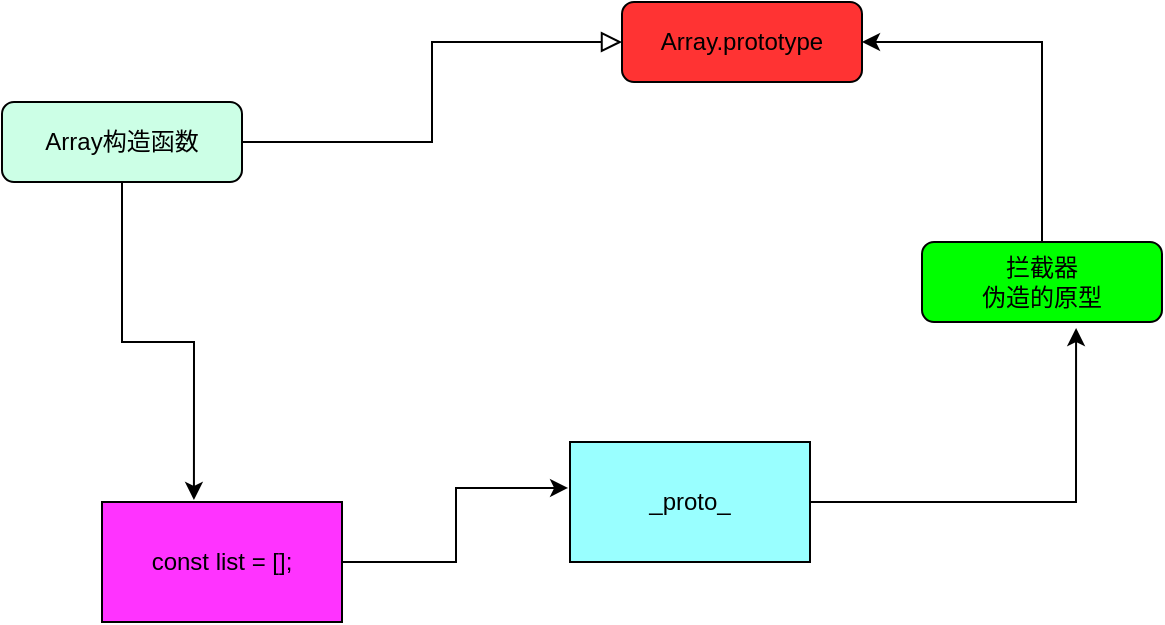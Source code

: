 <mxfile version="17.2.4" type="device"><diagram id="C5RBs43oDa-KdzZeNtuy" name="Page-1"><mxGraphModel dx="1102" dy="857" grid="1" gridSize="10" guides="1" tooltips="1" connect="1" arrows="1" fold="1" page="1" pageScale="1" pageWidth="827" pageHeight="1169" math="0" shadow="0"><root><mxCell id="WIyWlLk6GJQsqaUBKTNV-0"/><mxCell id="WIyWlLk6GJQsqaUBKTNV-1" parent="WIyWlLk6GJQsqaUBKTNV-0"/><mxCell id="WIyWlLk6GJQsqaUBKTNV-2" value="" style="rounded=0;html=1;jettySize=auto;orthogonalLoop=1;fontSize=11;endArrow=block;endFill=0;endSize=8;strokeWidth=1;shadow=0;labelBackgroundColor=none;edgeStyle=orthogonalEdgeStyle;entryX=0;entryY=0.5;entryDx=0;entryDy=0;" parent="WIyWlLk6GJQsqaUBKTNV-1" source="WIyWlLk6GJQsqaUBKTNV-3" target="WIyWlLk6GJQsqaUBKTNV-7" edge="1"><mxGeometry relative="1" as="geometry"><mxPoint x="220" y="220" as="targetPoint"/></mxGeometry></mxCell><mxCell id="Z1vzrFYoWSD0wMqje_-w-3" style="edgeStyle=orthogonalEdgeStyle;rounded=0;orthogonalLoop=1;jettySize=auto;html=1;entryX=0.383;entryY=-0.017;entryDx=0;entryDy=0;entryPerimeter=0;" edge="1" parent="WIyWlLk6GJQsqaUBKTNV-1" source="WIyWlLk6GJQsqaUBKTNV-3" target="Z1vzrFYoWSD0wMqje_-w-1"><mxGeometry relative="1" as="geometry"/></mxCell><mxCell id="WIyWlLk6GJQsqaUBKTNV-3" value="Array构造函数" style="rounded=1;whiteSpace=wrap;html=1;fontSize=12;glass=0;strokeWidth=1;shadow=0;fillColor=#CCFFE6;" parent="WIyWlLk6GJQsqaUBKTNV-1" vertex="1"><mxGeometry x="10" y="240" width="120" height="40" as="geometry"/></mxCell><mxCell id="WIyWlLk6GJQsqaUBKTNV-7" value="Array.prototype" style="rounded=1;whiteSpace=wrap;html=1;fontSize=12;glass=0;strokeWidth=1;shadow=0;fillColor=#FF3333;" parent="WIyWlLk6GJQsqaUBKTNV-1" vertex="1"><mxGeometry x="320" y="190" width="120" height="40" as="geometry"/></mxCell><mxCell id="Z1vzrFYoWSD0wMqje_-w-9" style="edgeStyle=orthogonalEdgeStyle;rounded=0;orthogonalLoop=1;jettySize=auto;html=1;exitX=0.5;exitY=0;exitDx=0;exitDy=0;entryX=1;entryY=0.5;entryDx=0;entryDy=0;" edge="1" parent="WIyWlLk6GJQsqaUBKTNV-1" source="WIyWlLk6GJQsqaUBKTNV-12" target="WIyWlLk6GJQsqaUBKTNV-7"><mxGeometry relative="1" as="geometry"/></mxCell><mxCell id="WIyWlLk6GJQsqaUBKTNV-12" value="拦截器&lt;br&gt;伪造的原型" style="rounded=1;whiteSpace=wrap;html=1;fontSize=12;glass=0;strokeWidth=1;shadow=0;fillColor=#00FF00;" parent="WIyWlLk6GJQsqaUBKTNV-1" vertex="1"><mxGeometry x="470" y="310" width="120" height="40" as="geometry"/></mxCell><mxCell id="Z1vzrFYoWSD0wMqje_-w-7" style="edgeStyle=orthogonalEdgeStyle;rounded=0;orthogonalLoop=1;jettySize=auto;html=1;entryX=0.642;entryY=1.075;entryDx=0;entryDy=0;entryPerimeter=0;" edge="1" parent="WIyWlLk6GJQsqaUBKTNV-1" source="Z1vzrFYoWSD0wMqje_-w-0" target="WIyWlLk6GJQsqaUBKTNV-12"><mxGeometry relative="1" as="geometry"/></mxCell><mxCell id="Z1vzrFYoWSD0wMqje_-w-0" value="_proto_" style="rounded=0;whiteSpace=wrap;html=1;fillColor=#99FFFF;" vertex="1" parent="WIyWlLk6GJQsqaUBKTNV-1"><mxGeometry x="294" y="410" width="120" height="60" as="geometry"/></mxCell><mxCell id="Z1vzrFYoWSD0wMqje_-w-5" style="edgeStyle=orthogonalEdgeStyle;rounded=0;orthogonalLoop=1;jettySize=auto;html=1;exitX=1;exitY=0.5;exitDx=0;exitDy=0;entryX=-0.008;entryY=0.383;entryDx=0;entryDy=0;entryPerimeter=0;" edge="1" parent="WIyWlLk6GJQsqaUBKTNV-1" source="Z1vzrFYoWSD0wMqje_-w-1" target="Z1vzrFYoWSD0wMqje_-w-0"><mxGeometry relative="1" as="geometry"/></mxCell><mxCell id="Z1vzrFYoWSD0wMqje_-w-1" value="const list = [];" style="rounded=0;whiteSpace=wrap;html=1;fillColor=#FF33FF;" vertex="1" parent="WIyWlLk6GJQsqaUBKTNV-1"><mxGeometry x="60" y="440" width="120" height="60" as="geometry"/></mxCell></root></mxGraphModel></diagram></mxfile>